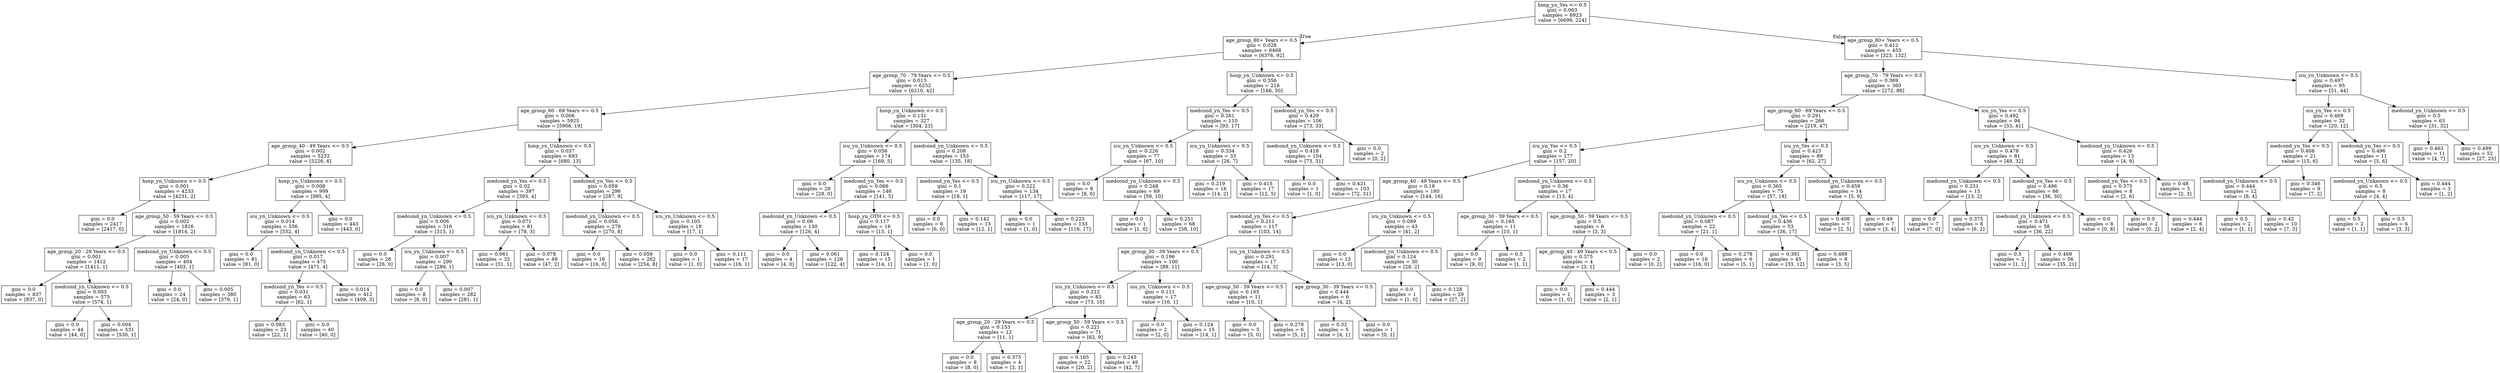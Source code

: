 digraph Tree {
node [shape=box] ;
0 [label="hosp_yn_Yes <= 0.5\ngini = 0.063\nsamples = 6923\nvalue = [6699, 224]"] ;
1 [label="age_group_80+ Years <= 0.5\ngini = 0.028\nsamples = 6468\nvalue = [6376, 92]"] ;
0 -> 1 [labeldistance=2.5, labelangle=45, headlabel="True"] ;
2 [label="age_group_70 - 79 Years <= 0.5\ngini = 0.013\nsamples = 6252\nvalue = [6210, 42]"] ;
1 -> 2 ;
3 [label="age_group_60 - 69 Years <= 0.5\ngini = 0.006\nsamples = 5925\nvalue = [5906, 19]"] ;
2 -> 3 ;
4 [label="age_group_40 - 49 Years <= 0.5\ngini = 0.002\nsamples = 5232\nvalue = [5226, 6]"] ;
3 -> 4 ;
5 [label="hosp_yn_Unknown <= 0.5\ngini = 0.001\nsamples = 4233\nvalue = [4231, 2]"] ;
4 -> 5 ;
6 [label="gini = 0.0\nsamples = 2417\nvalue = [2417, 0]"] ;
5 -> 6 ;
7 [label="age_group_50 - 59 Years <= 0.5\ngini = 0.002\nsamples = 1816\nvalue = [1814, 2]"] ;
5 -> 7 ;
8 [label="age_group_20 - 29 Years <= 0.5\ngini = 0.001\nsamples = 1412\nvalue = [1411, 1]"] ;
7 -> 8 ;
9 [label="gini = 0.0\nsamples = 837\nvalue = [837, 0]"] ;
8 -> 9 ;
10 [label="medcond_yn_Unknown <= 0.5\ngini = 0.003\nsamples = 575\nvalue = [574, 1]"] ;
8 -> 10 ;
11 [label="gini = 0.0\nsamples = 44\nvalue = [44, 0]"] ;
10 -> 11 ;
12 [label="gini = 0.004\nsamples = 531\nvalue = [530, 1]"] ;
10 -> 12 ;
13 [label="medcond_yn_Unknown <= 0.5\ngini = 0.005\nsamples = 404\nvalue = [403, 1]"] ;
7 -> 13 ;
14 [label="gini = 0.0\nsamples = 24\nvalue = [24, 0]"] ;
13 -> 14 ;
15 [label="gini = 0.005\nsamples = 380\nvalue = [379, 1]"] ;
13 -> 15 ;
16 [label="hosp_yn_Unknown <= 0.5\ngini = 0.008\nsamples = 999\nvalue = [995, 4]"] ;
4 -> 16 ;
17 [label="icu_yn_Unknown <= 0.5\ngini = 0.014\nsamples = 556\nvalue = [552, 4]"] ;
16 -> 17 ;
18 [label="gini = 0.0\nsamples = 81\nvalue = [81, 0]"] ;
17 -> 18 ;
19 [label="medcond_yn_Unknown <= 0.5\ngini = 0.017\nsamples = 475\nvalue = [471, 4]"] ;
17 -> 19 ;
20 [label="medcond_yn_Yes <= 0.5\ngini = 0.031\nsamples = 63\nvalue = [62, 1]"] ;
19 -> 20 ;
21 [label="gini = 0.083\nsamples = 23\nvalue = [22, 1]"] ;
20 -> 21 ;
22 [label="gini = 0.0\nsamples = 40\nvalue = [40, 0]"] ;
20 -> 22 ;
23 [label="gini = 0.014\nsamples = 412\nvalue = [409, 3]"] ;
19 -> 23 ;
24 [label="gini = 0.0\nsamples = 443\nvalue = [443, 0]"] ;
16 -> 24 ;
25 [label="hosp_yn_Unknown <= 0.5\ngini = 0.037\nsamples = 693\nvalue = [680, 13]"] ;
3 -> 25 ;
26 [label="medcond_yn_Yes <= 0.5\ngini = 0.02\nsamples = 397\nvalue = [393, 4]"] ;
25 -> 26 ;
27 [label="medcond_yn_Unknown <= 0.5\ngini = 0.006\nsamples = 316\nvalue = [315, 1]"] ;
26 -> 27 ;
28 [label="gini = 0.0\nsamples = 26\nvalue = [26, 0]"] ;
27 -> 28 ;
29 [label="icu_yn_Unknown <= 0.5\ngini = 0.007\nsamples = 290\nvalue = [289, 1]"] ;
27 -> 29 ;
30 [label="gini = 0.0\nsamples = 8\nvalue = [8, 0]"] ;
29 -> 30 ;
31 [label="gini = 0.007\nsamples = 282\nvalue = [281, 1]"] ;
29 -> 31 ;
32 [label="icu_yn_Unknown <= 0.5\ngini = 0.071\nsamples = 81\nvalue = [78, 3]"] ;
26 -> 32 ;
33 [label="gini = 0.061\nsamples = 32\nvalue = [31, 1]"] ;
32 -> 33 ;
34 [label="gini = 0.078\nsamples = 49\nvalue = [47, 2]"] ;
32 -> 34 ;
35 [label="medcond_yn_Yes <= 0.5\ngini = 0.059\nsamples = 296\nvalue = [287, 9]"] ;
25 -> 35 ;
36 [label="medcond_yn_Unknown <= 0.5\ngini = 0.056\nsamples = 278\nvalue = [270, 8]"] ;
35 -> 36 ;
37 [label="gini = 0.0\nsamples = 16\nvalue = [16, 0]"] ;
36 -> 37 ;
38 [label="gini = 0.059\nsamples = 262\nvalue = [254, 8]"] ;
36 -> 38 ;
39 [label="icu_yn_Unknown <= 0.5\ngini = 0.105\nsamples = 18\nvalue = [17, 1]"] ;
35 -> 39 ;
40 [label="gini = 0.0\nsamples = 1\nvalue = [1, 0]"] ;
39 -> 40 ;
41 [label="gini = 0.111\nsamples = 17\nvalue = [16, 1]"] ;
39 -> 41 ;
42 [label="hosp_yn_Unknown <= 0.5\ngini = 0.131\nsamples = 327\nvalue = [304, 23]"] ;
2 -> 42 ;
43 [label="icu_yn_Unknown <= 0.5\ngini = 0.056\nsamples = 174\nvalue = [169, 5]"] ;
42 -> 43 ;
44 [label="gini = 0.0\nsamples = 28\nvalue = [28, 0]"] ;
43 -> 44 ;
45 [label="medcond_yn_Yes <= 0.5\ngini = 0.066\nsamples = 146\nvalue = [141, 5]"] ;
43 -> 45 ;
46 [label="medcond_yn_Unknown <= 0.5\ngini = 0.06\nsamples = 130\nvalue = [126, 4]"] ;
45 -> 46 ;
47 [label="gini = 0.0\nsamples = 4\nvalue = [4, 0]"] ;
46 -> 47 ;
48 [label="gini = 0.061\nsamples = 126\nvalue = [122, 4]"] ;
46 -> 48 ;
49 [label="hosp_yn_OTH <= 0.5\ngini = 0.117\nsamples = 16\nvalue = [15, 1]"] ;
45 -> 49 ;
50 [label="gini = 0.124\nsamples = 15\nvalue = [14, 1]"] ;
49 -> 50 ;
51 [label="gini = 0.0\nsamples = 1\nvalue = [1, 0]"] ;
49 -> 51 ;
52 [label="medcond_yn_Unknown <= 0.5\ngini = 0.208\nsamples = 153\nvalue = [135, 18]"] ;
42 -> 52 ;
53 [label="medcond_yn_Yes <= 0.5\ngini = 0.1\nsamples = 19\nvalue = [18, 1]"] ;
52 -> 53 ;
54 [label="gini = 0.0\nsamples = 6\nvalue = [6, 0]"] ;
53 -> 54 ;
55 [label="gini = 0.142\nsamples = 13\nvalue = [12, 1]"] ;
53 -> 55 ;
56 [label="icu_yn_Unknown <= 0.5\ngini = 0.222\nsamples = 134\nvalue = [117, 17]"] ;
52 -> 56 ;
57 [label="gini = 0.0\nsamples = 1\nvalue = [1, 0]"] ;
56 -> 57 ;
58 [label="gini = 0.223\nsamples = 133\nvalue = [116, 17]"] ;
56 -> 58 ;
59 [label="hosp_yn_Unknown <= 0.5\ngini = 0.356\nsamples = 216\nvalue = [166, 50]"] ;
1 -> 59 ;
60 [label="medcond_yn_Yes <= 0.5\ngini = 0.261\nsamples = 110\nvalue = [93, 17]"] ;
59 -> 60 ;
61 [label="icu_yn_Unknown <= 0.5\ngini = 0.226\nsamples = 77\nvalue = [67, 10]"] ;
60 -> 61 ;
62 [label="gini = 0.0\nsamples = 8\nvalue = [8, 0]"] ;
61 -> 62 ;
63 [label="medcond_yn_Unknown <= 0.5\ngini = 0.248\nsamples = 69\nvalue = [59, 10]"] ;
61 -> 63 ;
64 [label="gini = 0.0\nsamples = 1\nvalue = [1, 0]"] ;
63 -> 64 ;
65 [label="gini = 0.251\nsamples = 68\nvalue = [58, 10]"] ;
63 -> 65 ;
66 [label="icu_yn_Unknown <= 0.5\ngini = 0.334\nsamples = 33\nvalue = [26, 7]"] ;
60 -> 66 ;
67 [label="gini = 0.219\nsamples = 16\nvalue = [14, 2]"] ;
66 -> 67 ;
68 [label="gini = 0.415\nsamples = 17\nvalue = [12, 5]"] ;
66 -> 68 ;
69 [label="medcond_yn_Yes <= 0.5\ngini = 0.429\nsamples = 106\nvalue = [73, 33]"] ;
59 -> 69 ;
70 [label="medcond_yn_Unknown <= 0.5\ngini = 0.418\nsamples = 104\nvalue = [73, 31]"] ;
69 -> 70 ;
71 [label="gini = 0.0\nsamples = 1\nvalue = [1, 0]"] ;
70 -> 71 ;
72 [label="gini = 0.421\nsamples = 103\nvalue = [72, 31]"] ;
70 -> 72 ;
73 [label="gini = 0.0\nsamples = 2\nvalue = [0, 2]"] ;
69 -> 73 ;
74 [label="age_group_80+ Years <= 0.5\ngini = 0.412\nsamples = 455\nvalue = [323, 132]"] ;
0 -> 74 [labeldistance=2.5, labelangle=-45, headlabel="False"] ;
75 [label="age_group_70 - 79 Years <= 0.5\ngini = 0.369\nsamples = 360\nvalue = [272, 88]"] ;
74 -> 75 ;
76 [label="age_group_60 - 69 Years <= 0.5\ngini = 0.291\nsamples = 266\nvalue = [219, 47]"] ;
75 -> 76 ;
77 [label="icu_yn_Yes <= 0.5\ngini = 0.2\nsamples = 177\nvalue = [157, 20]"] ;
76 -> 77 ;
78 [label="age_group_40 - 49 Years <= 0.5\ngini = 0.18\nsamples = 160\nvalue = [144, 16]"] ;
77 -> 78 ;
79 [label="medcond_yn_Yes <= 0.5\ngini = 0.211\nsamples = 117\nvalue = [103, 14]"] ;
78 -> 79 ;
80 [label="age_group_30 - 39 Years <= 0.5\ngini = 0.196\nsamples = 100\nvalue = [89, 11]"] ;
79 -> 80 ;
81 [label="icu_yn_Unknown <= 0.5\ngini = 0.212\nsamples = 83\nvalue = [73, 10]"] ;
80 -> 81 ;
82 [label="age_group_20 - 29 Years <= 0.5\ngini = 0.153\nsamples = 12\nvalue = [11, 1]"] ;
81 -> 82 ;
83 [label="gini = 0.0\nsamples = 8\nvalue = [8, 0]"] ;
82 -> 83 ;
84 [label="gini = 0.375\nsamples = 4\nvalue = [3, 1]"] ;
82 -> 84 ;
85 [label="age_group_50 - 59 Years <= 0.5\ngini = 0.221\nsamples = 71\nvalue = [62, 9]"] ;
81 -> 85 ;
86 [label="gini = 0.165\nsamples = 22\nvalue = [20, 2]"] ;
85 -> 86 ;
87 [label="gini = 0.245\nsamples = 49\nvalue = [42, 7]"] ;
85 -> 87 ;
88 [label="icu_yn_Unknown <= 0.5\ngini = 0.111\nsamples = 17\nvalue = [16, 1]"] ;
80 -> 88 ;
89 [label="gini = 0.0\nsamples = 2\nvalue = [2, 0]"] ;
88 -> 89 ;
90 [label="gini = 0.124\nsamples = 15\nvalue = [14, 1]"] ;
88 -> 90 ;
91 [label="icu_yn_Unknown <= 0.5\ngini = 0.291\nsamples = 17\nvalue = [14, 3]"] ;
79 -> 91 ;
92 [label="age_group_50 - 59 Years <= 0.5\ngini = 0.165\nsamples = 11\nvalue = [10, 1]"] ;
91 -> 92 ;
93 [label="gini = 0.0\nsamples = 5\nvalue = [5, 0]"] ;
92 -> 93 ;
94 [label="gini = 0.278\nsamples = 6\nvalue = [5, 1]"] ;
92 -> 94 ;
95 [label="age_group_30 - 39 Years <= 0.5\ngini = 0.444\nsamples = 6\nvalue = [4, 2]"] ;
91 -> 95 ;
96 [label="gini = 0.32\nsamples = 5\nvalue = [4, 1]"] ;
95 -> 96 ;
97 [label="gini = 0.0\nsamples = 1\nvalue = [0, 1]"] ;
95 -> 97 ;
98 [label="icu_yn_Unknown <= 0.5\ngini = 0.089\nsamples = 43\nvalue = [41, 2]"] ;
78 -> 98 ;
99 [label="gini = 0.0\nsamples = 13\nvalue = [13, 0]"] ;
98 -> 99 ;
100 [label="medcond_yn_Unknown <= 0.5\ngini = 0.124\nsamples = 30\nvalue = [28, 2]"] ;
98 -> 100 ;
101 [label="gini = 0.0\nsamples = 1\nvalue = [1, 0]"] ;
100 -> 101 ;
102 [label="gini = 0.128\nsamples = 29\nvalue = [27, 2]"] ;
100 -> 102 ;
103 [label="medcond_yn_Unknown <= 0.5\ngini = 0.36\nsamples = 17\nvalue = [13, 4]"] ;
77 -> 103 ;
104 [label="age_group_30 - 39 Years <= 0.5\ngini = 0.165\nsamples = 11\nvalue = [10, 1]"] ;
103 -> 104 ;
105 [label="gini = 0.0\nsamples = 9\nvalue = [9, 0]"] ;
104 -> 105 ;
106 [label="gini = 0.5\nsamples = 2\nvalue = [1, 1]"] ;
104 -> 106 ;
107 [label="age_group_50 - 59 Years <= 0.5\ngini = 0.5\nsamples = 6\nvalue = [3, 3]"] ;
103 -> 107 ;
108 [label="age_group_40 - 49 Years <= 0.5\ngini = 0.375\nsamples = 4\nvalue = [3, 1]"] ;
107 -> 108 ;
109 [label="gini = 0.0\nsamples = 1\nvalue = [1, 0]"] ;
108 -> 109 ;
110 [label="gini = 0.444\nsamples = 3\nvalue = [2, 1]"] ;
108 -> 110 ;
111 [label="gini = 0.0\nsamples = 2\nvalue = [0, 2]"] ;
107 -> 111 ;
112 [label="icu_yn_Yes <= 0.5\ngini = 0.423\nsamples = 89\nvalue = [62, 27]"] ;
76 -> 112 ;
113 [label="icu_yn_Unknown <= 0.5\ngini = 0.365\nsamples = 75\nvalue = [57, 18]"] ;
112 -> 113 ;
114 [label="medcond_yn_Unknown <= 0.5\ngini = 0.087\nsamples = 22\nvalue = [21, 1]"] ;
113 -> 114 ;
115 [label="gini = 0.0\nsamples = 16\nvalue = [16, 0]"] ;
114 -> 115 ;
116 [label="gini = 0.278\nsamples = 6\nvalue = [5, 1]"] ;
114 -> 116 ;
117 [label="medcond_yn_Yes <= 0.5\ngini = 0.436\nsamples = 53\nvalue = [36, 17]"] ;
113 -> 117 ;
118 [label="gini = 0.391\nsamples = 45\nvalue = [33, 12]"] ;
117 -> 118 ;
119 [label="gini = 0.469\nsamples = 8\nvalue = [3, 5]"] ;
117 -> 119 ;
120 [label="medcond_yn_Unknown <= 0.5\ngini = 0.459\nsamples = 14\nvalue = [5, 9]"] ;
112 -> 120 ;
121 [label="gini = 0.408\nsamples = 7\nvalue = [2, 5]"] ;
120 -> 121 ;
122 [label="gini = 0.49\nsamples = 7\nvalue = [3, 4]"] ;
120 -> 122 ;
123 [label="icu_yn_Yes <= 0.5\ngini = 0.492\nsamples = 94\nvalue = [53, 41]"] ;
75 -> 123 ;
124 [label="icu_yn_Unknown <= 0.5\ngini = 0.478\nsamples = 81\nvalue = [49, 32]"] ;
123 -> 124 ;
125 [label="medcond_yn_Unknown <= 0.5\ngini = 0.231\nsamples = 15\nvalue = [13, 2]"] ;
124 -> 125 ;
126 [label="gini = 0.0\nsamples = 7\nvalue = [7, 0]"] ;
125 -> 126 ;
127 [label="gini = 0.375\nsamples = 8\nvalue = [6, 2]"] ;
125 -> 127 ;
128 [label="medcond_yn_Yes <= 0.5\ngini = 0.496\nsamples = 66\nvalue = [36, 30]"] ;
124 -> 128 ;
129 [label="medcond_yn_Unknown <= 0.5\ngini = 0.471\nsamples = 58\nvalue = [36, 22]"] ;
128 -> 129 ;
130 [label="gini = 0.5\nsamples = 2\nvalue = [1, 1]"] ;
129 -> 130 ;
131 [label="gini = 0.469\nsamples = 56\nvalue = [35, 21]"] ;
129 -> 131 ;
132 [label="gini = 0.0\nsamples = 8\nvalue = [0, 8]"] ;
128 -> 132 ;
133 [label="medcond_yn_Unknown <= 0.5\ngini = 0.426\nsamples = 13\nvalue = [4, 9]"] ;
123 -> 133 ;
134 [label="medcond_yn_Yes <= 0.5\ngini = 0.375\nsamples = 8\nvalue = [2, 6]"] ;
133 -> 134 ;
135 [label="gini = 0.0\nsamples = 2\nvalue = [0, 2]"] ;
134 -> 135 ;
136 [label="gini = 0.444\nsamples = 6\nvalue = [2, 4]"] ;
134 -> 136 ;
137 [label="gini = 0.48\nsamples = 5\nvalue = [2, 3]"] ;
133 -> 137 ;
138 [label="icu_yn_Unknown <= 0.5\ngini = 0.497\nsamples = 95\nvalue = [51, 44]"] ;
74 -> 138 ;
139 [label="icu_yn_Yes <= 0.5\ngini = 0.469\nsamples = 32\nvalue = [20, 12]"] ;
138 -> 139 ;
140 [label="medcond_yn_Yes <= 0.5\ngini = 0.408\nsamples = 21\nvalue = [15, 6]"] ;
139 -> 140 ;
141 [label="medcond_yn_Unknown <= 0.5\ngini = 0.444\nsamples = 12\nvalue = [8, 4]"] ;
140 -> 141 ;
142 [label="gini = 0.5\nsamples = 2\nvalue = [1, 1]"] ;
141 -> 142 ;
143 [label="gini = 0.42\nsamples = 10\nvalue = [7, 3]"] ;
141 -> 143 ;
144 [label="gini = 0.346\nsamples = 9\nvalue = [7, 2]"] ;
140 -> 144 ;
145 [label="medcond_yn_Yes <= 0.5\ngini = 0.496\nsamples = 11\nvalue = [5, 6]"] ;
139 -> 145 ;
146 [label="medcond_yn_Unknown <= 0.5\ngini = 0.5\nsamples = 8\nvalue = [4, 4]"] ;
145 -> 146 ;
147 [label="gini = 0.5\nsamples = 2\nvalue = [1, 1]"] ;
146 -> 147 ;
148 [label="gini = 0.5\nsamples = 6\nvalue = [3, 3]"] ;
146 -> 148 ;
149 [label="gini = 0.444\nsamples = 3\nvalue = [1, 2]"] ;
145 -> 149 ;
150 [label="medcond_yn_Unknown <= 0.5\ngini = 0.5\nsamples = 63\nvalue = [31, 32]"] ;
138 -> 150 ;
151 [label="gini = 0.463\nsamples = 11\nvalue = [4, 7]"] ;
150 -> 151 ;
152 [label="gini = 0.499\nsamples = 52\nvalue = [27, 25]"] ;
150 -> 152 ;
}